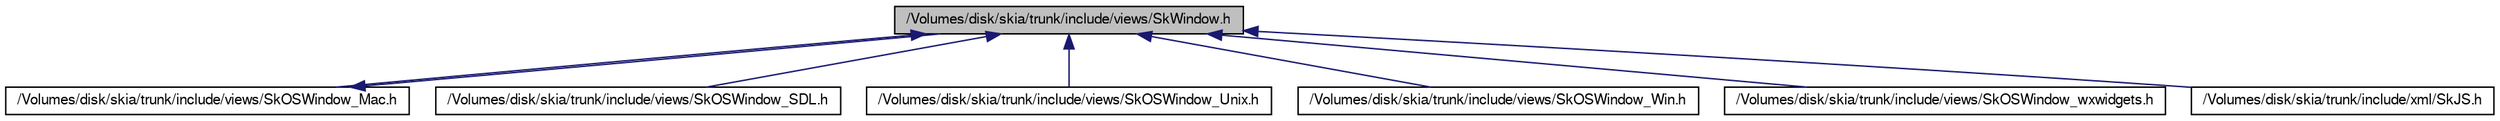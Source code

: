 digraph G
{
  edge [fontname="FreeSans",fontsize="10",labelfontname="FreeSans",labelfontsize="10"];
  node [fontname="FreeSans",fontsize="10",shape=record];
  Node1 [label="/Volumes/disk/skia/trunk/include/views/SkWindow.h",height=0.2,width=0.4,color="black", fillcolor="grey75", style="filled" fontcolor="black"];
  Node1 -> Node2 [dir=back,color="midnightblue",fontsize="10",style="solid",fontname="FreeSans"];
  Node2 [label="/Volumes/disk/skia/trunk/include/views/SkOSWindow_Mac.h",height=0.2,width=0.4,color="black", fillcolor="white", style="filled",URL="$_sk_o_s_window___mac_8h.html"];
  Node2 -> Node1 [dir=back,color="midnightblue",fontsize="10",style="solid",fontname="FreeSans"];
  Node1 -> Node3 [dir=back,color="midnightblue",fontsize="10",style="solid",fontname="FreeSans"];
  Node3 [label="/Volumes/disk/skia/trunk/include/views/SkOSWindow_SDL.h",height=0.2,width=0.4,color="black", fillcolor="white", style="filled",URL="$_sk_o_s_window___s_d_l_8h.html"];
  Node1 -> Node4 [dir=back,color="midnightblue",fontsize="10",style="solid",fontname="FreeSans"];
  Node4 [label="/Volumes/disk/skia/trunk/include/views/SkOSWindow_Unix.h",height=0.2,width=0.4,color="black", fillcolor="white", style="filled",URL="$_sk_o_s_window___unix_8h.html"];
  Node1 -> Node5 [dir=back,color="midnightblue",fontsize="10",style="solid",fontname="FreeSans"];
  Node5 [label="/Volumes/disk/skia/trunk/include/views/SkOSWindow_Win.h",height=0.2,width=0.4,color="black", fillcolor="white", style="filled",URL="$_sk_o_s_window___win_8h.html"];
  Node1 -> Node6 [dir=back,color="midnightblue",fontsize="10",style="solid",fontname="FreeSans"];
  Node6 [label="/Volumes/disk/skia/trunk/include/views/SkOSWindow_wxwidgets.h",height=0.2,width=0.4,color="black", fillcolor="white", style="filled",URL="$_sk_o_s_window__wxwidgets_8h.html"];
  Node1 -> Node7 [dir=back,color="midnightblue",fontsize="10",style="solid",fontname="FreeSans"];
  Node7 [label="/Volumes/disk/skia/trunk/include/xml/SkJS.h",height=0.2,width=0.4,color="black", fillcolor="white", style="filled",URL="$_sk_j_s_8h.html"];
}
